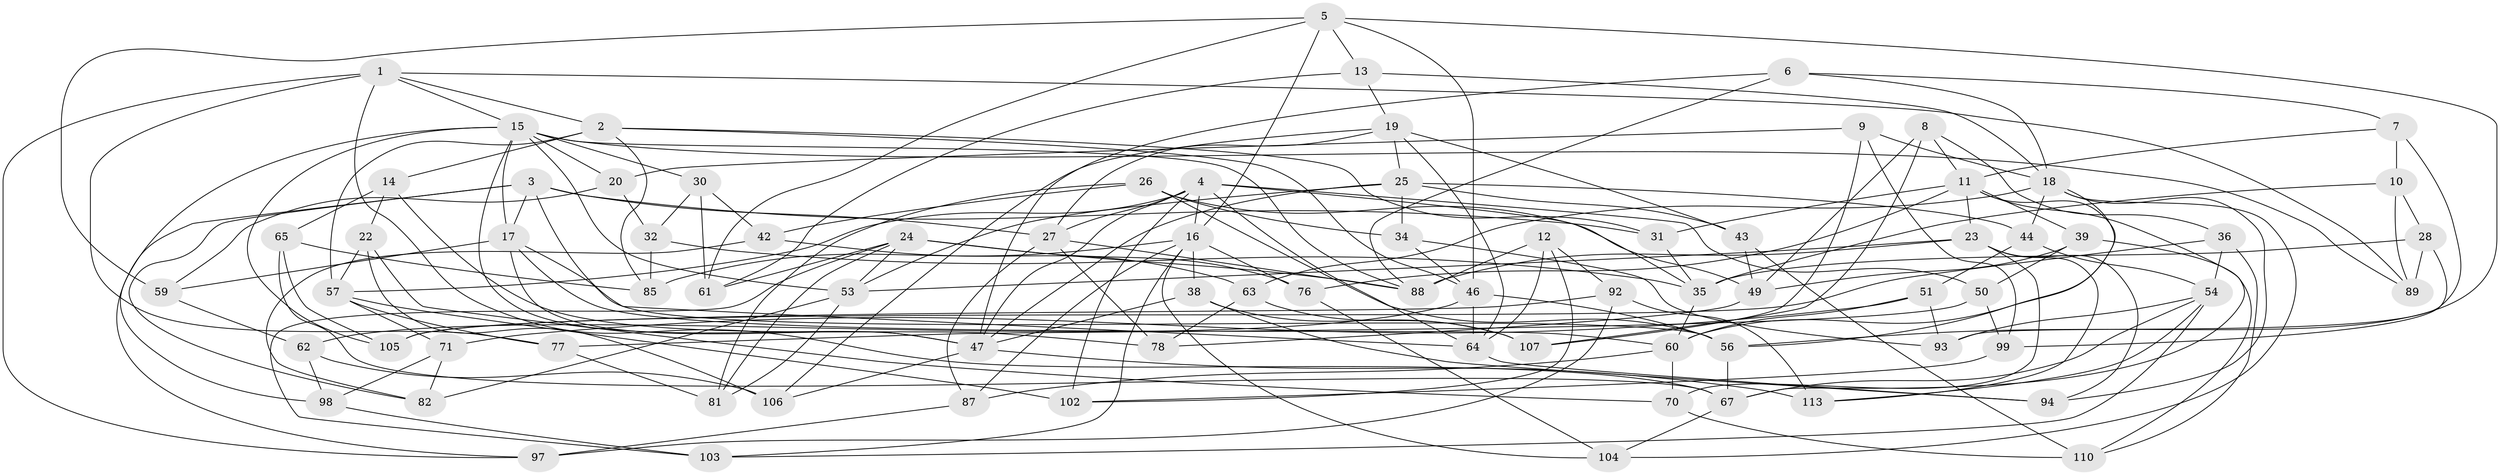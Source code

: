 // original degree distribution, {4: 1.0}
// Generated by graph-tools (version 1.1) at 2025/21/03/04/25 18:21:01]
// undirected, 80 vertices, 194 edges
graph export_dot {
graph [start="1"]
  node [color=gray90,style=filled];
  1 [super="+111"];
  2 [super="+108"];
  3 [super="+112"];
  4 [super="+33"];
  5 [super="+45"];
  6;
  7;
  8;
  9;
  10;
  11 [super="+66+109"];
  12;
  13;
  14;
  15 [super="+48+52+96"];
  16 [super="+21"];
  17 [super="+37"];
  18 [super="+40+73"];
  19 [super="+41"];
  20;
  22;
  23 [super="+75"];
  24 [super="+101"];
  25 [super="+68"];
  26 [super="+29"];
  27 [super="+95"];
  28;
  30;
  31;
  32;
  34;
  35 [super="+114"];
  36;
  38;
  39;
  42;
  43;
  44;
  46 [super="+55"];
  47 [super="+91+69"];
  49 [super="+86"];
  50;
  51;
  53 [super="+83"];
  54 [super="+72"];
  56 [super="+115"];
  57 [super="+74"];
  59;
  60 [super="+90"];
  61;
  62;
  63;
  64 [super="+80"];
  65;
  67 [super="+79"];
  70;
  71;
  76;
  77;
  78;
  81;
  82;
  85;
  87;
  88 [super="+100"];
  89;
  92;
  93;
  94;
  97;
  98;
  99;
  102;
  103;
  104;
  105;
  106;
  107;
  110;
  113;
  1 -- 77;
  1 -- 97;
  1 -- 89;
  1 -- 2;
  1 -- 67;
  1 -- 15;
  2 -- 46;
  2 -- 85;
  2 -- 57;
  2 -- 14;
  2 -- 31;
  3 -- 17;
  3 -- 82;
  3 -- 31;
  3 -- 27;
  3 -- 97;
  3 -- 64;
  4 -- 16;
  4 -- 102;
  4 -- 57;
  4 -- 64;
  4 -- 50;
  4 -- 35;
  4 -- 27;
  4 -- 47;
  5 -- 61;
  5 -- 13;
  5 -- 46;
  5 -- 16;
  5 -- 56;
  5 -- 59;
  6 -- 7;
  6 -- 47;
  6 -- 88;
  6 -- 18;
  7 -- 93;
  7 -- 10;
  7 -- 11;
  8 -- 107;
  8 -- 36;
  8 -- 49;
  8 -- 11;
  9 -- 99;
  9 -- 107;
  9 -- 20;
  9 -- 18;
  10 -- 35;
  10 -- 28;
  10 -- 89;
  11 -- 56;
  11 -- 31;
  11 -- 76;
  11 -- 23;
  11 -- 67;
  11 -- 39;
  12 -- 64;
  12 -- 92;
  12 -- 102;
  12 -- 88;
  13 -- 61;
  13 -- 19;
  13 -- 18;
  14 -- 65;
  14 -- 22;
  14 -- 78;
  15 -- 105;
  15 -- 89;
  15 -- 17;
  15 -- 53;
  15 -- 20;
  15 -- 47;
  15 -- 98;
  15 -- 30;
  15 -- 88;
  16 -- 85;
  16 -- 38;
  16 -- 103;
  16 -- 104;
  16 -- 87;
  16 -- 76;
  17 -- 59;
  17 -- 60;
  17 -- 56;
  17 -- 47;
  18 -- 44;
  18 -- 104;
  18 -- 63;
  18 -- 60;
  18 -- 94;
  19 -- 27;
  19 -- 43;
  19 -- 106;
  19 -- 25;
  19 -- 64;
  20 -- 59;
  20 -- 32;
  22 -- 70;
  22 -- 106;
  22 -- 57;
  23 -- 94;
  23 -- 88;
  23 -- 113;
  23 -- 53;
  23 -- 70;
  24 -- 88;
  24 -- 53;
  24 -- 103;
  24 -- 81;
  24 -- 76;
  24 -- 61;
  25 -- 44;
  25 -- 53;
  25 -- 34;
  25 -- 43;
  25 -- 47;
  26 -- 81;
  26 -- 49 [weight=2];
  26 -- 42;
  26 -- 56;
  26 -- 34;
  27 -- 78;
  27 -- 88;
  27 -- 87;
  28 -- 99;
  28 -- 89;
  28 -- 35;
  30 -- 61;
  30 -- 42;
  30 -- 32;
  31 -- 35;
  32 -- 85;
  32 -- 35;
  34 -- 93;
  34 -- 46;
  35 -- 60;
  36 -- 105;
  36 -- 110;
  36 -- 54;
  38 -- 94;
  38 -- 107;
  38 -- 47;
  39 -- 110;
  39 -- 50;
  39 -- 49;
  42 -- 82;
  42 -- 63;
  43 -- 110;
  43 -- 49;
  44 -- 51;
  44 -- 54;
  46 -- 56;
  46 -- 64;
  46 -- 62;
  47 -- 106;
  47 -- 113;
  49 -- 78;
  50 -- 77;
  50 -- 99;
  51 -- 71;
  51 -- 93;
  51 -- 60;
  53 -- 81;
  53 -- 82;
  54 -- 67;
  54 -- 113;
  54 -- 93;
  54 -- 103;
  56 -- 67;
  57 -- 71;
  57 -- 77;
  57 -- 102;
  59 -- 62;
  60 -- 87;
  60 -- 70;
  62 -- 98;
  62 -- 106;
  63 -- 78;
  63 -- 107;
  64 -- 94;
  65 -- 105;
  65 -- 67;
  65 -- 85;
  67 -- 104;
  70 -- 110;
  71 -- 82;
  71 -- 98;
  76 -- 104;
  77 -- 81;
  87 -- 97;
  92 -- 113;
  92 -- 105;
  92 -- 97;
  98 -- 103;
  99 -- 102;
}
